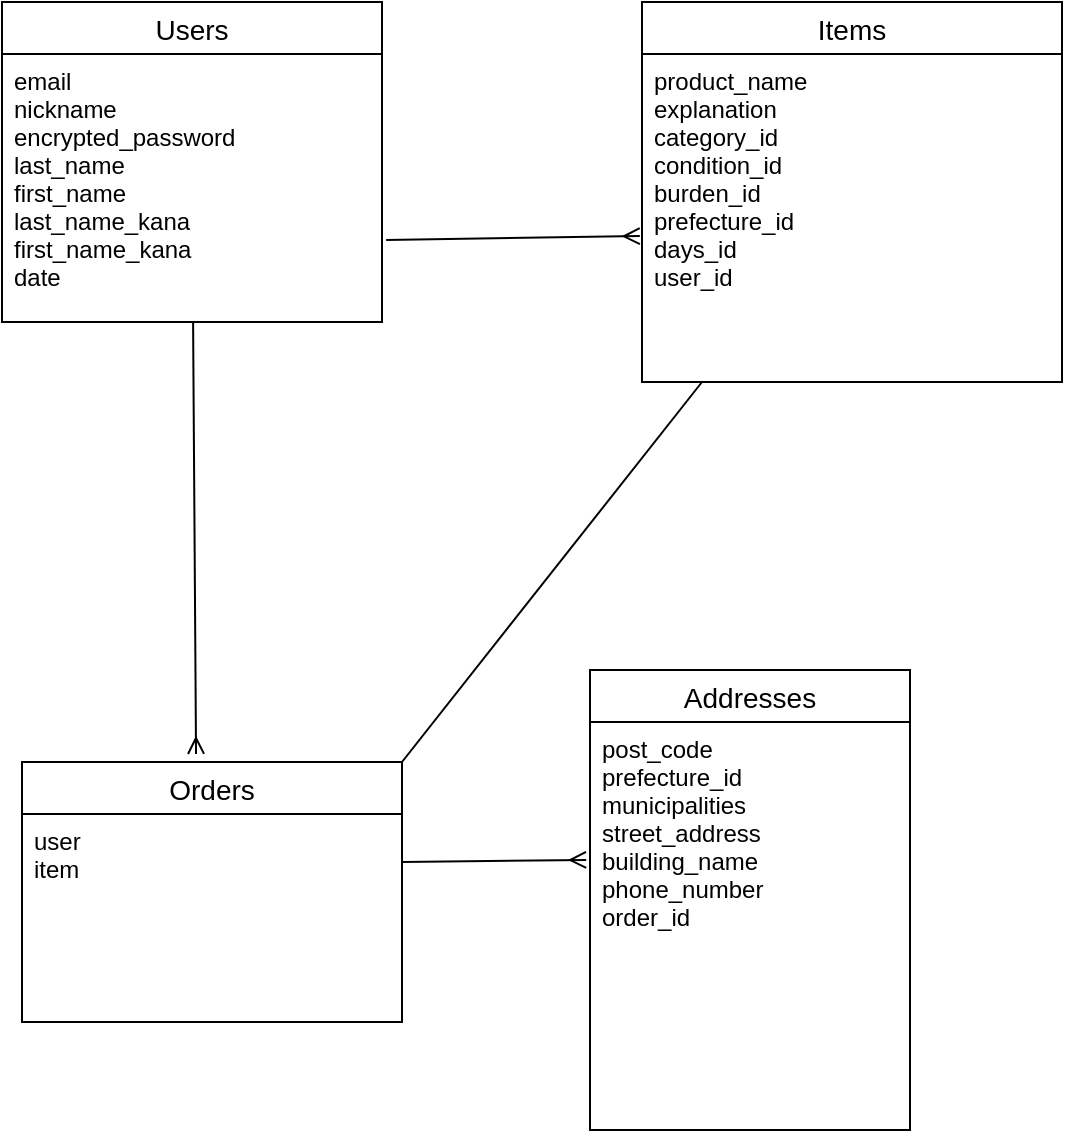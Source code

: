 <mxfile>
    <diagram id="KfAh_hk7WF3Ay11qZYcE" name="ページ1">
        <mxGraphModel dx="784" dy="693" grid="1" gridSize="10" guides="1" tooltips="1" connect="1" arrows="1" fold="1" page="1" pageScale="1" pageWidth="827" pageHeight="1169" math="0" shadow="0">
            <root>
                <mxCell id="0"/>
                <mxCell id="1" parent="0"/>
                <mxCell id="29" style="edgeStyle=none;html=1;entryX=0.458;entryY=-0.031;entryDx=0;entryDy=0;entryPerimeter=0;endArrow=ERmany;endFill=0;" parent="1" source="2" target="17" edge="1">
                    <mxGeometry relative="1" as="geometry">
                        <mxPoint x="135" y="460" as="targetPoint"/>
                    </mxGeometry>
                </mxCell>
                <mxCell id="2" value="Users" style="swimlane;fontStyle=0;childLayout=stackLayout;horizontal=1;startSize=26;horizontalStack=0;resizeParent=1;resizeParentMax=0;resizeLast=0;collapsible=1;marginBottom=0;align=center;fontSize=14;" parent="1" vertex="1">
                    <mxGeometry x="40" y="160" width="190" height="160" as="geometry"/>
                </mxCell>
                <mxCell id="4" value="email&#10;nickname&#10;encrypted_password&#10;last_name&#10;first_name&#10;last_name_kana&#10;first_name_kana&#10;date" style="text;strokeColor=none;fillColor=none;spacingLeft=4;spacingRight=4;overflow=hidden;rotatable=0;points=[[0,0.5],[1,0.5]];portConstraint=eastwest;fontSize=12;" parent="2" vertex="1">
                    <mxGeometry y="26" width="190" height="134" as="geometry"/>
                </mxCell>
                <mxCell id="28" style="edgeStyle=none;html=1;entryX=1;entryY=0;entryDx=0;entryDy=0;startArrow=none;startFill=0;endArrow=none;endFill=0;" parent="1" source="6" target="17" edge="1">
                    <mxGeometry relative="1" as="geometry"/>
                </mxCell>
                <mxCell id="6" value="Items" style="swimlane;fontStyle=0;childLayout=stackLayout;horizontal=1;startSize=26;horizontalStack=0;resizeParent=1;resizeParentMax=0;resizeLast=0;collapsible=1;marginBottom=0;align=center;fontSize=14;" parent="1" vertex="1">
                    <mxGeometry x="360" y="160" width="210" height="190" as="geometry"/>
                </mxCell>
                <mxCell id="7" value="product_name&#10;explanation&#10;category_id&#10;condition_id&#10;burden_id&#10;prefecture_id&#10;days_id&#10;user_id" style="text;strokeColor=none;fillColor=none;spacingLeft=4;spacingRight=4;overflow=hidden;rotatable=0;points=[[0,0.5],[1,0.5]];portConstraint=eastwest;fontSize=12;" parent="6" vertex="1">
                    <mxGeometry y="26" width="210" height="164" as="geometry"/>
                </mxCell>
                <mxCell id="17" value="Orders" style="swimlane;fontStyle=0;childLayout=stackLayout;horizontal=1;startSize=26;horizontalStack=0;resizeParent=1;resizeParentMax=0;resizeLast=0;collapsible=1;marginBottom=0;align=center;fontSize=14;" parent="1" vertex="1">
                    <mxGeometry x="50" y="540" width="190" height="130" as="geometry"/>
                </mxCell>
                <mxCell id="18" value="user&#10;item" style="text;strokeColor=none;fillColor=none;spacingLeft=4;spacingRight=4;overflow=hidden;rotatable=0;points=[[0,0.5],[1,0.5]];portConstraint=eastwest;fontSize=12;" parent="17" vertex="1">
                    <mxGeometry y="26" width="190" height="104" as="geometry"/>
                </mxCell>
                <mxCell id="22" value="Addresses" style="swimlane;fontStyle=0;childLayout=stackLayout;horizontal=1;startSize=26;horizontalStack=0;resizeParent=1;resizeParentMax=0;resizeLast=0;collapsible=1;marginBottom=0;align=center;fontSize=14;" parent="1" vertex="1">
                    <mxGeometry x="334" y="494" width="160" height="230" as="geometry"/>
                </mxCell>
                <mxCell id="23" value="post_code&#10;prefecture_id&#10;municipalities&#10;street_address&#10;building_name&#10;phone_number&#10;order_id&#10;&#10;" style="text;strokeColor=none;fillColor=none;spacingLeft=4;spacingRight=4;overflow=hidden;rotatable=0;points=[[0,0.5],[1,0.5]];portConstraint=eastwest;fontSize=12;" parent="22" vertex="1">
                    <mxGeometry y="26" width="160" height="204" as="geometry"/>
                </mxCell>
                <mxCell id="27" style="edgeStyle=none;html=1;entryX=-0.006;entryY=0.33;entryDx=0;entryDy=0;entryPerimeter=0;endArrow=ERmany;endFill=0;exitX=1.011;exitY=0.694;exitDx=0;exitDy=0;exitPerimeter=0;" parent="1" source="4" edge="1">
                    <mxGeometry relative="1" as="geometry">
                        <mxPoint x="230" y="346.097" as="sourcePoint"/>
                        <mxPoint x="358.92" y="277.02" as="targetPoint"/>
                    </mxGeometry>
                </mxCell>
                <mxCell id="30" style="edgeStyle=none;html=1;entryX=-0.012;entryY=0.338;entryDx=0;entryDy=0;entryPerimeter=0;endArrow=ERmany;endFill=0;" parent="1" target="23" edge="1">
                    <mxGeometry relative="1" as="geometry">
                        <mxPoint x="240" y="590" as="sourcePoint"/>
                        <mxPoint x="332.08" y="559" as="targetPoint"/>
                    </mxGeometry>
                </mxCell>
            </root>
        </mxGraphModel>
    </diagram>
</mxfile>